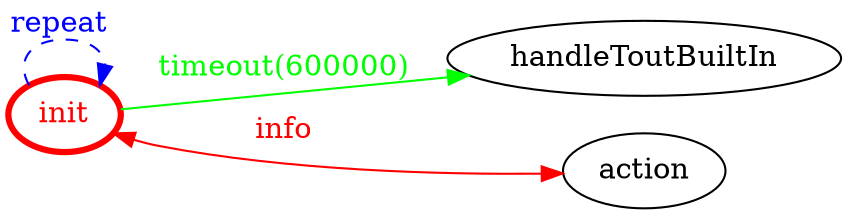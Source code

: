 /*
*
* A GraphViz DOT FSM description 
* Please use a GraphViz visualizer (like http://www.webgraphviz.com)
*  
*/

digraph finite_state_machine {
	rankdir=LR
	size="8,5"
	
	init [ color = red ][ fontcolor = red ][ penwidth = 3 ]
	
	init -> handleToutBuiltIn [ label = "timeout(600000)" ][ color = green ][ fontcolor = green ]
	init -> init [ label = "repeat "][ style = dashed ][ color = blue ][ fontcolor = blue ]
	init -> action [ label = "info" ][ color = red ][ fontcolor = red ][ dir = both ]
}
